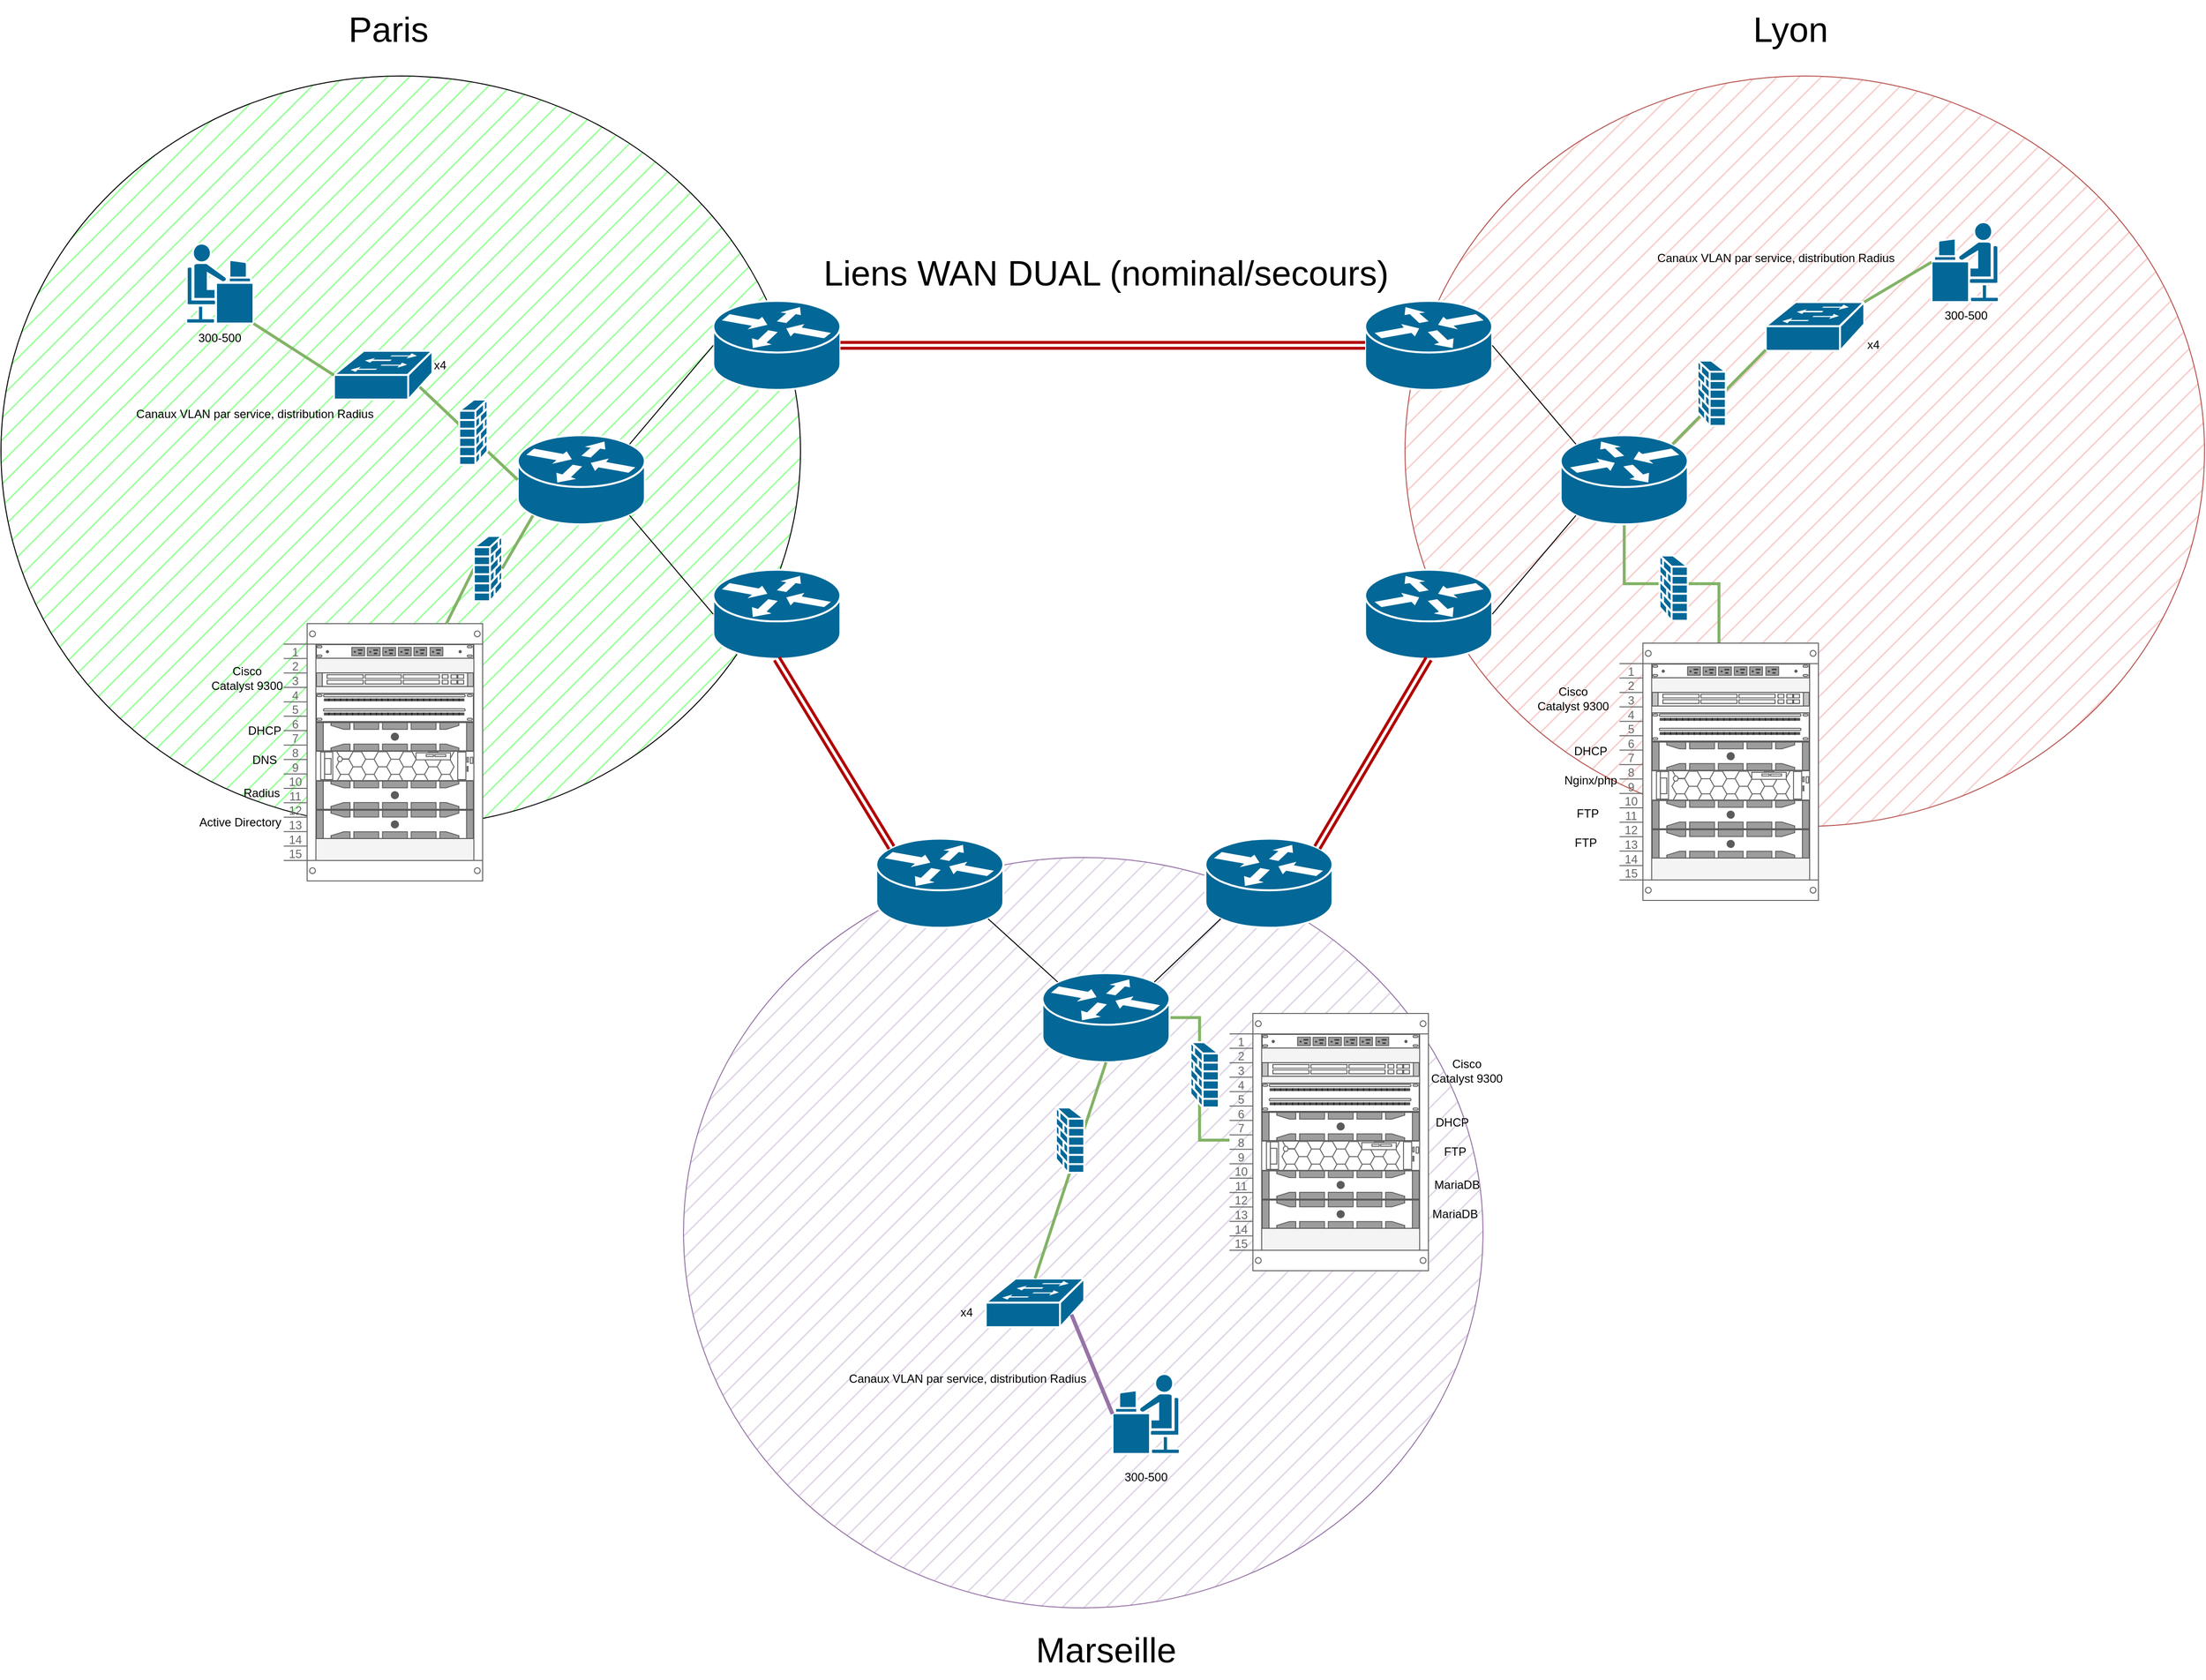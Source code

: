 <mxfile version="22.1.11" type="github">
  <diagram name="Page-1" id="g4gm5gnGPgdy_71Fz9E6">
    <mxGraphModel dx="2569" dy="1546" grid="1" gridSize="10" guides="1" tooltips="1" connect="1" arrows="1" fold="1" page="1" pageScale="1" pageWidth="1169" pageHeight="827" math="0" shadow="0">
      <root>
        <mxCell id="0" />
        <mxCell id="1" parent="0" />
        <mxCell id="iUcQiUfxktG9Ryg0rw_d-79" value="" style="ellipse;whiteSpace=wrap;html=1;fillColor=#e1d5e7;fillStyle=hatch;strokeColor=#9673a6;movable=0;resizable=0;rotatable=0;deletable=0;editable=0;locked=1;connectable=0;" vertex="1" parent="1">
          <mxGeometry x="250" y="620" width="820" height="770" as="geometry" />
        </mxCell>
        <mxCell id="iUcQiUfxktG9Ryg0rw_d-74" value="" style="ellipse;whiteSpace=wrap;html=1;fillColor=#f8cecc;fillStyle=hatch;strokeColor=#b85450;" vertex="1" parent="1">
          <mxGeometry x="990" y="-182" width="820" height="770" as="geometry" />
        </mxCell>
        <mxCell id="iUcQiUfxktG9Ryg0rw_d-60" value="" style="ellipse;whiteSpace=wrap;html=1;fillColor=#99FF99;fillStyle=hatch;" vertex="1" parent="1">
          <mxGeometry x="-450" y="-182" width="820" height="770" as="geometry" />
        </mxCell>
        <mxCell id="iUcQiUfxktG9Ryg0rw_d-22" value="" style="strokeColor=#666666;html=1;verticalLabelPosition=bottom;labelBackgroundColor=#ffffff;verticalAlign=top;outlineConnect=0;shadow=0;dashed=0;shape=mxgraph.rackGeneral.rackCabinet3;fillColor2=#f4f4f4;container=1;collapsible=0;childLayout=rack;allowGaps=1;marginLeft=33;marginRight=9;marginTop=21;marginBottom=22;textColor=#666666;numDisp=ascend;" vertex="1" parent="1">
          <mxGeometry x="-160" y="380" width="204" height="260" as="geometry" />
        </mxCell>
        <mxCell id="iUcQiUfxktG9Ryg0rw_d-25" value="" style="strokeColor=#666666;html=1;labelPosition=right;align=left;spacingLeft=15;shadow=0;dashed=0;outlineConnect=0;shape=mxgraph.rack.dell.power_strip;" vertex="1" parent="iUcQiUfxktG9Ryg0rw_d-22">
          <mxGeometry x="33" y="21" width="162" height="15" as="geometry" />
        </mxCell>
        <mxCell id="iUcQiUfxktG9Ryg0rw_d-24" value="" style="shape=mxgraph.rack.cisco.cisco_catalyst_4948_switch;html=1;labelPosition=right;align=left;spacingLeft=15;dashed=0;shadow=0;fillColor=#ffffff;" vertex="1" parent="iUcQiUfxktG9Ryg0rw_d-22">
          <mxGeometry x="33" y="50" width="162" height="15" as="geometry" />
        </mxCell>
        <mxCell id="iUcQiUfxktG9Ryg0rw_d-36" value="" style="strokeColor=#666666;html=1;labelPosition=right;align=left;spacingLeft=15;shadow=0;dashed=0;outlineConnect=0;shape=mxgraph.rack.general.cat5e_enhanced_patch_panel_48_ports;" vertex="1" parent="iUcQiUfxktG9Ryg0rw_d-22">
          <mxGeometry x="33" y="71" width="162" height="30" as="geometry" />
        </mxCell>
        <mxCell id="iUcQiUfxktG9Ryg0rw_d-30" value="" style="strokeColor=#666666;html=1;labelPosition=right;align=left;spacingLeft=15;shadow=0;dashed=0;outlineConnect=0;shape=mxgraph.rack.dell.dell_poweredge_2u;" vertex="1" parent="iUcQiUfxktG9Ryg0rw_d-22">
          <mxGeometry x="33" y="101" width="162" height="30" as="geometry" />
        </mxCell>
        <mxCell id="iUcQiUfxktG9Ryg0rw_d-33" value="" style="strokeColor=#666666;html=1;labelPosition=right;align=left;spacingLeft=15;shadow=0;dashed=0;outlineConnect=0;shape=mxgraph.rack.dell.poweredge_r730xd;" vertex="1" parent="iUcQiUfxktG9Ryg0rw_d-22">
          <mxGeometry x="33" y="191" width="162" height="30" as="geometry" />
        </mxCell>
        <mxCell id="iUcQiUfxktG9Ryg0rw_d-32" value="" style="strokeColor=#666666;html=1;labelPosition=right;align=left;spacingLeft=15;shadow=0;dashed=0;outlineConnect=0;shape=mxgraph.rack.dell.poweredge_r730;" vertex="1" parent="iUcQiUfxktG9Ryg0rw_d-22">
          <mxGeometry x="33" y="161" width="162" height="30" as="geometry" />
        </mxCell>
        <mxCell id="iUcQiUfxktG9Ryg0rw_d-31" value="" style="strokeColor=#666666;html=1;labelPosition=right;align=left;spacingLeft=15;shadow=0;dashed=0;outlineConnect=0;shape=mxgraph.rack.dell.poweredge_r840;" vertex="1" parent="iUcQiUfxktG9Ryg0rw_d-22">
          <mxGeometry x="33" y="131" width="162" height="30" as="geometry" />
        </mxCell>
        <mxCell id="iUcQiUfxktG9Ryg0rw_d-1" value="" style="shape=mxgraph.cisco.routers.router;sketch=0;html=1;pointerEvents=1;dashed=0;fillColor=#036897;strokeColor=#ffffff;strokeWidth=2;verticalLabelPosition=bottom;verticalAlign=top;align=center;outlineConnect=0;movable=1;resizable=1;rotatable=1;deletable=1;editable=1;locked=0;connectable=1;container=0;" vertex="1" parent="1">
          <mxGeometry x="80" y="186.675" width="130.362" height="91.411" as="geometry" />
        </mxCell>
        <mxCell id="iUcQiUfxktG9Ryg0rw_d-2" value="" style="shape=mxgraph.cisco.routers.router;sketch=0;html=1;pointerEvents=1;dashed=0;fillColor=#036897;strokeColor=#ffffff;strokeWidth=2;verticalLabelPosition=bottom;verticalAlign=top;align=center;outlineConnect=0;movable=1;resizable=1;rotatable=1;deletable=1;editable=1;locked=0;connectable=1;container=0;" vertex="1" parent="1">
          <mxGeometry x="280.557" y="48.697" width="130.362" height="91.411" as="geometry" />
        </mxCell>
        <mxCell id="iUcQiUfxktG9Ryg0rw_d-3" value="" style="shape=mxgraph.cisco.routers.router;sketch=0;html=1;pointerEvents=1;dashed=0;fillColor=#036897;strokeColor=#ffffff;strokeWidth=2;verticalLabelPosition=bottom;verticalAlign=top;align=center;outlineConnect=0;movable=1;resizable=1;rotatable=1;deletable=1;editable=1;locked=0;connectable=1;container=0;" vertex="1" parent="1">
          <mxGeometry x="280.557" y="324.654" width="130.362" height="91.411" as="geometry" />
        </mxCell>
        <mxCell id="iUcQiUfxktG9Ryg0rw_d-5" style="rounded=0;orthogonalLoop=1;jettySize=auto;html=1;exitX=0.88;exitY=0.9;exitDx=0;exitDy=0;exitPerimeter=0;entryX=0;entryY=0.5;entryDx=0;entryDy=0;entryPerimeter=0;endArrow=none;endFill=0;movable=1;resizable=1;rotatable=1;deletable=1;editable=1;locked=0;connectable=1;" edge="1" parent="1" source="iUcQiUfxktG9Ryg0rw_d-1" target="iUcQiUfxktG9Ryg0rw_d-3">
          <mxGeometry relative="1" as="geometry" />
        </mxCell>
        <mxCell id="iUcQiUfxktG9Ryg0rw_d-7" style="rounded=0;orthogonalLoop=1;jettySize=auto;html=1;exitX=0.88;exitY=0.1;exitDx=0;exitDy=0;exitPerimeter=0;entryX=0;entryY=0.5;entryDx=0;entryDy=0;entryPerimeter=0;endArrow=none;endFill=0;movable=1;resizable=1;rotatable=1;deletable=1;editable=1;locked=0;connectable=1;" edge="1" parent="1" source="iUcQiUfxktG9Ryg0rw_d-1" target="iUcQiUfxktG9Ryg0rw_d-2">
          <mxGeometry relative="1" as="geometry" />
        </mxCell>
        <mxCell id="iUcQiUfxktG9Ryg0rw_d-54" style="edgeStyle=orthogonalEdgeStyle;rounded=0;orthogonalLoop=1;jettySize=auto;html=1;exitX=0.5;exitY=1;exitDx=0;exitDy=0;exitPerimeter=0;endArrow=none;endFill=0;strokeWidth=3;fillColor=#d5e8d4;strokeColor=#82b366;" edge="1" parent="1" source="iUcQiUfxktG9Ryg0rw_d-8" target="iUcQiUfxktG9Ryg0rw_d-45">
          <mxGeometry relative="1" as="geometry" />
        </mxCell>
        <mxCell id="iUcQiUfxktG9Ryg0rw_d-8" value="" style="shape=mxgraph.cisco.routers.router;sketch=0;html=1;pointerEvents=1;dashed=0;fillColor=#036897;strokeColor=#ffffff;strokeWidth=2;verticalLabelPosition=bottom;verticalAlign=top;align=center;outlineConnect=0;flipH=1;flipV=0;movable=1;resizable=1;rotatable=1;deletable=1;editable=1;locked=0;connectable=1;container=0;" vertex="1" parent="1">
          <mxGeometry x="1149.638" y="186.675" width="130.362" height="91.411" as="geometry" />
        </mxCell>
        <mxCell id="iUcQiUfxktG9Ryg0rw_d-9" value="" style="shape=mxgraph.cisco.routers.router;sketch=0;html=1;pointerEvents=1;dashed=0;fillColor=#036897;strokeColor=#ffffff;strokeWidth=2;verticalLabelPosition=bottom;verticalAlign=top;align=center;outlineConnect=0;flipH=1;flipV=0;movable=1;resizable=1;rotatable=1;deletable=1;editable=1;locked=0;connectable=1;container=0;" vertex="1" parent="1">
          <mxGeometry x="949.081" y="48.697" width="130.362" height="91.411" as="geometry" />
        </mxCell>
        <mxCell id="iUcQiUfxktG9Ryg0rw_d-10" value="" style="shape=mxgraph.cisco.routers.router;sketch=0;html=1;pointerEvents=1;dashed=0;fillColor=#036897;strokeColor=#ffffff;strokeWidth=2;verticalLabelPosition=bottom;verticalAlign=top;align=center;outlineConnect=0;flipH=1;flipV=0;movable=1;resizable=1;rotatable=1;deletable=1;editable=1;locked=0;connectable=1;container=0;" vertex="1" parent="1">
          <mxGeometry x="949.081" y="324.654" width="130.362" height="91.411" as="geometry" />
        </mxCell>
        <mxCell id="iUcQiUfxktG9Ryg0rw_d-11" style="rounded=0;orthogonalLoop=1;jettySize=auto;html=1;exitX=0.88;exitY=0.9;exitDx=0;exitDy=0;exitPerimeter=0;entryX=0;entryY=0.5;entryDx=0;entryDy=0;entryPerimeter=0;endArrow=none;endFill=0;movable=1;resizable=1;rotatable=1;deletable=1;editable=1;locked=0;connectable=1;" edge="1" parent="1" source="iUcQiUfxktG9Ryg0rw_d-8" target="iUcQiUfxktG9Ryg0rw_d-10">
          <mxGeometry relative="1" as="geometry" />
        </mxCell>
        <mxCell id="iUcQiUfxktG9Ryg0rw_d-20" style="rounded=0;orthogonalLoop=1;jettySize=auto;html=1;exitX=1;exitY=0.5;exitDx=0;exitDy=0;exitPerimeter=0;endArrow=none;endFill=0;shape=link;fillColor=#e51400;strokeColor=#B20000;strokeWidth=3;movable=1;resizable=1;rotatable=1;deletable=1;editable=1;locked=0;connectable=1;" edge="1" parent="1" source="iUcQiUfxktG9Ryg0rw_d-2" target="iUcQiUfxktG9Ryg0rw_d-9">
          <mxGeometry relative="1" as="geometry" />
        </mxCell>
        <mxCell id="iUcQiUfxktG9Ryg0rw_d-12" style="rounded=0;orthogonalLoop=1;jettySize=auto;html=1;exitX=0.88;exitY=0.1;exitDx=0;exitDy=0;exitPerimeter=0;entryX=0;entryY=0.5;entryDx=0;entryDy=0;entryPerimeter=0;endArrow=none;endFill=0;movable=1;resizable=1;rotatable=1;deletable=1;editable=1;locked=0;connectable=1;" edge="1" parent="1" source="iUcQiUfxktG9Ryg0rw_d-8" target="iUcQiUfxktG9Ryg0rw_d-9">
          <mxGeometry relative="1" as="geometry" />
        </mxCell>
        <mxCell id="iUcQiUfxktG9Ryg0rw_d-13" value="" style="shape=mxgraph.cisco.routers.router;sketch=0;html=1;pointerEvents=1;dashed=0;fillColor=#036897;strokeColor=#ffffff;strokeWidth=2;verticalLabelPosition=bottom;verticalAlign=top;align=center;outlineConnect=0;movable=1;resizable=1;rotatable=1;deletable=1;editable=1;locked=0;connectable=1;container=0;" vertex="1" parent="1">
          <mxGeometry x="447.688" y="600.611" width="130.362" height="91.411" as="geometry" />
        </mxCell>
        <mxCell id="iUcQiUfxktG9Ryg0rw_d-14" value="" style="shape=mxgraph.cisco.routers.router;sketch=0;html=1;pointerEvents=1;dashed=0;fillColor=#036897;strokeColor=#ffffff;strokeWidth=2;verticalLabelPosition=bottom;verticalAlign=top;align=center;outlineConnect=0;movable=1;resizable=1;rotatable=1;deletable=1;editable=1;locked=0;connectable=1;container=0;" vertex="1" parent="1">
          <mxGeometry x="785.292" y="600.611" width="130.362" height="91.411" as="geometry" />
        </mxCell>
        <mxCell id="iUcQiUfxktG9Ryg0rw_d-53" style="edgeStyle=orthogonalEdgeStyle;rounded=0;orthogonalLoop=1;jettySize=auto;html=1;exitX=1;exitY=0.5;exitDx=0;exitDy=0;exitPerimeter=0;endArrow=none;endFill=0;strokeWidth=3;fillColor=#d5e8d4;strokeColor=#82b366;" edge="1" parent="1" source="iUcQiUfxktG9Ryg0rw_d-15" target="iUcQiUfxktG9Ryg0rw_d-37">
          <mxGeometry relative="1" as="geometry" />
        </mxCell>
        <mxCell id="iUcQiUfxktG9Ryg0rw_d-15" value="" style="shape=mxgraph.cisco.routers.router;sketch=0;html=1;pointerEvents=1;dashed=0;fillColor=#036897;strokeColor=#ffffff;strokeWidth=2;verticalLabelPosition=bottom;verticalAlign=top;align=center;outlineConnect=0;movable=1;resizable=1;rotatable=1;deletable=1;editable=1;locked=0;connectable=1;container=0;" vertex="1" parent="1">
          <mxGeometry x="618.162" y="738.589" width="130.362" height="91.411" as="geometry" />
        </mxCell>
        <mxCell id="iUcQiUfxktG9Ryg0rw_d-16" style="rounded=0;orthogonalLoop=1;jettySize=auto;html=1;exitX=0.88;exitY=0.9;exitDx=0;exitDy=0;exitPerimeter=0;entryX=0.12;entryY=0.1;entryDx=0;entryDy=0;entryPerimeter=0;endArrow=none;endFill=0;movable=1;resizable=1;rotatable=1;deletable=1;editable=1;locked=0;connectable=1;" edge="1" parent="1" source="iUcQiUfxktG9Ryg0rw_d-13" target="iUcQiUfxktG9Ryg0rw_d-15">
          <mxGeometry relative="1" as="geometry" />
        </mxCell>
        <mxCell id="iUcQiUfxktG9Ryg0rw_d-17" style="rounded=0;orthogonalLoop=1;jettySize=auto;html=1;exitX=0.12;exitY=0.9;exitDx=0;exitDy=0;exitPerimeter=0;entryX=0.88;entryY=0.1;entryDx=0;entryDy=0;entryPerimeter=0;endArrow=none;endFill=0;movable=1;resizable=1;rotatable=1;deletable=1;editable=1;locked=0;connectable=1;" edge="1" parent="1" source="iUcQiUfxktG9Ryg0rw_d-14" target="iUcQiUfxktG9Ryg0rw_d-15">
          <mxGeometry relative="1" as="geometry" />
        </mxCell>
        <mxCell id="iUcQiUfxktG9Ryg0rw_d-18" style="rounded=0;orthogonalLoop=1;jettySize=auto;html=1;exitX=0.5;exitY=1;exitDx=0;exitDy=0;exitPerimeter=0;entryX=0.12;entryY=0.1;entryDx=0;entryDy=0;entryPerimeter=0;endArrow=none;endFill=0;shape=link;fillColor=#e51400;strokeColor=#B20000;strokeWidth=3;movable=1;resizable=1;rotatable=1;deletable=1;editable=1;locked=0;connectable=1;" edge="1" parent="1" source="iUcQiUfxktG9Ryg0rw_d-3" target="iUcQiUfxktG9Ryg0rw_d-13">
          <mxGeometry relative="1" as="geometry" />
        </mxCell>
        <mxCell id="iUcQiUfxktG9Ryg0rw_d-19" style="rounded=0;orthogonalLoop=1;jettySize=auto;html=1;exitX=0.5;exitY=1;exitDx=0;exitDy=0;exitPerimeter=0;entryX=0.88;entryY=0.1;entryDx=0;entryDy=0;entryPerimeter=0;endArrow=none;endFill=0;shape=link;fillColor=#e51400;strokeColor=#B20000;strokeWidth=3;movable=1;resizable=1;rotatable=1;deletable=1;editable=1;locked=0;connectable=1;" edge="1" parent="1" source="iUcQiUfxktG9Ryg0rw_d-10" target="iUcQiUfxktG9Ryg0rw_d-14">
          <mxGeometry relative="1" as="geometry" />
        </mxCell>
        <mxCell id="iUcQiUfxktG9Ryg0rw_d-21" value="&lt;div&gt;&lt;font style=&quot;font-size: 36px;&quot;&gt;Liens WAN DUAL (nominal/secours)&lt;br&gt;&lt;/font&gt;&lt;/div&gt;" style="text;html=1;align=center;verticalAlign=middle;resizable=1;points=[];autosize=1;strokeColor=none;fillColor=none;movable=1;rotatable=1;deletable=1;editable=1;locked=0;connectable=1;container=0;" vertex="1" parent="1">
          <mxGeometry x="383.345" y="-10" width="600" height="60" as="geometry" />
        </mxCell>
        <mxCell id="iUcQiUfxktG9Ryg0rw_d-37" value="" style="strokeColor=#666666;html=1;verticalLabelPosition=bottom;labelBackgroundColor=#ffffff;verticalAlign=top;outlineConnect=0;shadow=0;dashed=0;shape=mxgraph.rackGeneral.rackCabinet3;fillColor2=#f4f4f4;container=1;collapsible=0;childLayout=rack;allowGaps=1;marginLeft=33;marginRight=9;marginTop=21;marginBottom=22;textColor=#666666;numDisp=ascend;" vertex="1" parent="1">
          <mxGeometry x="810" y="780" width="204" height="260" as="geometry" />
        </mxCell>
        <mxCell id="iUcQiUfxktG9Ryg0rw_d-38" value="" style="strokeColor=#666666;html=1;labelPosition=right;align=left;spacingLeft=15;shadow=0;dashed=0;outlineConnect=0;shape=mxgraph.rack.dell.power_strip;" vertex="1" parent="iUcQiUfxktG9Ryg0rw_d-37">
          <mxGeometry x="33" y="21" width="162" height="15" as="geometry" />
        </mxCell>
        <mxCell id="iUcQiUfxktG9Ryg0rw_d-39" value="" style="shape=mxgraph.rack.cisco.cisco_catalyst_4948_switch;html=1;labelPosition=right;align=left;spacingLeft=15;dashed=0;shadow=0;fillColor=#ffffff;" vertex="1" parent="iUcQiUfxktG9Ryg0rw_d-37">
          <mxGeometry x="33" y="50" width="162" height="15" as="geometry" />
        </mxCell>
        <mxCell id="iUcQiUfxktG9Ryg0rw_d-40" value="" style="strokeColor=#666666;html=1;labelPosition=right;align=left;spacingLeft=15;shadow=0;dashed=0;outlineConnect=0;shape=mxgraph.rack.general.cat5e_enhanced_patch_panel_48_ports;" vertex="1" parent="iUcQiUfxktG9Ryg0rw_d-37">
          <mxGeometry x="33" y="71" width="162" height="30" as="geometry" />
        </mxCell>
        <mxCell id="iUcQiUfxktG9Ryg0rw_d-41" value="" style="strokeColor=#666666;html=1;labelPosition=right;align=left;spacingLeft=15;shadow=0;dashed=0;outlineConnect=0;shape=mxgraph.rack.dell.dell_poweredge_2u;" vertex="1" parent="iUcQiUfxktG9Ryg0rw_d-37">
          <mxGeometry x="33" y="101" width="162" height="30" as="geometry" />
        </mxCell>
        <mxCell id="iUcQiUfxktG9Ryg0rw_d-42" value="" style="strokeColor=#666666;html=1;labelPosition=right;align=left;spacingLeft=15;shadow=0;dashed=0;outlineConnect=0;shape=mxgraph.rack.dell.poweredge_r730xd;" vertex="1" parent="iUcQiUfxktG9Ryg0rw_d-37">
          <mxGeometry x="33" y="191" width="162" height="30" as="geometry" />
        </mxCell>
        <mxCell id="iUcQiUfxktG9Ryg0rw_d-43" value="" style="strokeColor=#666666;html=1;labelPosition=right;align=left;spacingLeft=15;shadow=0;dashed=0;outlineConnect=0;shape=mxgraph.rack.dell.poweredge_r730;" vertex="1" parent="iUcQiUfxktG9Ryg0rw_d-37">
          <mxGeometry x="33" y="161" width="162" height="30" as="geometry" />
        </mxCell>
        <mxCell id="iUcQiUfxktG9Ryg0rw_d-44" value="" style="strokeColor=#666666;html=1;labelPosition=right;align=left;spacingLeft=15;shadow=0;dashed=0;outlineConnect=0;shape=mxgraph.rack.dell.poweredge_r840;" vertex="1" parent="iUcQiUfxktG9Ryg0rw_d-37">
          <mxGeometry x="33" y="131" width="162" height="30" as="geometry" />
        </mxCell>
        <mxCell id="iUcQiUfxktG9Ryg0rw_d-45" value="" style="strokeColor=#666666;html=1;verticalLabelPosition=bottom;labelBackgroundColor=#ffffff;verticalAlign=top;outlineConnect=0;shadow=0;dashed=0;shape=mxgraph.rackGeneral.rackCabinet3;fillColor2=#f4f4f4;container=1;collapsible=0;childLayout=rack;allowGaps=1;marginLeft=33;marginRight=9;marginTop=21;marginBottom=22;textColor=#666666;numDisp=ascend;" vertex="1" parent="1">
          <mxGeometry x="1210" y="400" width="204" height="260" as="geometry" />
        </mxCell>
        <mxCell id="iUcQiUfxktG9Ryg0rw_d-46" value="" style="strokeColor=#666666;html=1;labelPosition=right;align=left;spacingLeft=15;shadow=0;dashed=0;outlineConnect=0;shape=mxgraph.rack.dell.power_strip;" vertex="1" parent="iUcQiUfxktG9Ryg0rw_d-45">
          <mxGeometry x="33" y="21" width="162" height="15" as="geometry" />
        </mxCell>
        <mxCell id="iUcQiUfxktG9Ryg0rw_d-47" value="" style="shape=mxgraph.rack.cisco.cisco_catalyst_4948_switch;html=1;labelPosition=right;align=left;spacingLeft=15;dashed=0;shadow=0;fillColor=#ffffff;" vertex="1" parent="iUcQiUfxktG9Ryg0rw_d-45">
          <mxGeometry x="33" y="50" width="162" height="15" as="geometry" />
        </mxCell>
        <mxCell id="iUcQiUfxktG9Ryg0rw_d-48" value="" style="strokeColor=#666666;html=1;labelPosition=right;align=left;spacingLeft=15;shadow=0;dashed=0;outlineConnect=0;shape=mxgraph.rack.general.cat5e_enhanced_patch_panel_48_ports;" vertex="1" parent="iUcQiUfxktG9Ryg0rw_d-45">
          <mxGeometry x="33" y="71" width="162" height="30" as="geometry" />
        </mxCell>
        <mxCell id="iUcQiUfxktG9Ryg0rw_d-49" value="" style="strokeColor=#666666;html=1;labelPosition=right;align=left;spacingLeft=15;shadow=0;dashed=0;outlineConnect=0;shape=mxgraph.rack.dell.dell_poweredge_2u;" vertex="1" parent="iUcQiUfxktG9Ryg0rw_d-45">
          <mxGeometry x="33" y="101" width="162" height="30" as="geometry" />
        </mxCell>
        <mxCell id="iUcQiUfxktG9Ryg0rw_d-50" value="" style="strokeColor=#666666;html=1;labelPosition=right;align=left;spacingLeft=15;shadow=0;dashed=0;outlineConnect=0;shape=mxgraph.rack.dell.poweredge_r730xd;" vertex="1" parent="iUcQiUfxktG9Ryg0rw_d-45">
          <mxGeometry x="33" y="191" width="162" height="30" as="geometry" />
        </mxCell>
        <mxCell id="iUcQiUfxktG9Ryg0rw_d-51" value="" style="strokeColor=#666666;html=1;labelPosition=right;align=left;spacingLeft=15;shadow=0;dashed=0;outlineConnect=0;shape=mxgraph.rack.dell.poweredge_r730;" vertex="1" parent="iUcQiUfxktG9Ryg0rw_d-45">
          <mxGeometry x="33" y="161" width="162" height="30" as="geometry" />
        </mxCell>
        <mxCell id="iUcQiUfxktG9Ryg0rw_d-52" value="" style="strokeColor=#666666;html=1;labelPosition=right;align=left;spacingLeft=15;shadow=0;dashed=0;outlineConnect=0;shape=mxgraph.rack.dell.poweredge_r840;" vertex="1" parent="iUcQiUfxktG9Ryg0rw_d-45">
          <mxGeometry x="33" y="131" width="162" height="30" as="geometry" />
        </mxCell>
        <mxCell id="iUcQiUfxktG9Ryg0rw_d-57" value="" style="shape=mxgraph.cisco.people.androgenous_person;sketch=0;html=1;pointerEvents=1;dashed=0;fillColor=#036897;strokeColor=#ffffff;strokeWidth=2;verticalLabelPosition=bottom;verticalAlign=top;align=center;outlineConnect=0;" vertex="1" parent="1">
          <mxGeometry x="-260" y="-10" width="69" height="82" as="geometry" />
        </mxCell>
        <mxCell id="iUcQiUfxktG9Ryg0rw_d-66" style="rounded=0;orthogonalLoop=1;jettySize=auto;html=1;exitX=0;exitY=0.5;exitDx=0;exitDy=0;exitPerimeter=0;endArrow=none;endFill=0;strokeWidth=3;fillColor=#d5e8d4;strokeColor=#82b366;" edge="1" parent="1" source="iUcQiUfxktG9Ryg0rw_d-62" target="iUcQiUfxktG9Ryg0rw_d-22">
          <mxGeometry relative="1" as="geometry" />
        </mxCell>
        <mxCell id="iUcQiUfxktG9Ryg0rw_d-62" value="" style="shape=mxgraph.cisco.security.firewall;sketch=0;html=1;pointerEvents=1;dashed=0;fillColor=#036897;strokeColor=#ffffff;strokeWidth=2;verticalLabelPosition=bottom;verticalAlign=top;align=center;outlineConnect=0;" vertex="1" parent="1">
          <mxGeometry x="35" y="290" width="29" height="67" as="geometry" />
        </mxCell>
        <mxCell id="iUcQiUfxktG9Ryg0rw_d-65" style="rounded=0;orthogonalLoop=1;jettySize=auto;html=1;exitX=0.12;exitY=0.9;exitDx=0;exitDy=0;exitPerimeter=0;entryX=1;entryY=0.5;entryDx=0;entryDy=0;entryPerimeter=0;endArrow=none;endFill=0;fillColor=#d5e8d4;strokeColor=#82b366;strokeWidth=3;" edge="1" parent="1" source="iUcQiUfxktG9Ryg0rw_d-1" target="iUcQiUfxktG9Ryg0rw_d-62">
          <mxGeometry relative="1" as="geometry" />
        </mxCell>
        <mxCell id="iUcQiUfxktG9Ryg0rw_d-67" value="" style="shape=mxgraph.cisco.switches.workgroup_switch;sketch=0;html=1;pointerEvents=1;dashed=0;fillColor=#036897;strokeColor=#ffffff;strokeWidth=2;verticalLabelPosition=bottom;verticalAlign=top;align=center;outlineConnect=0;" vertex="1" parent="1">
          <mxGeometry x="-108.5" y="100" width="101" height="50" as="geometry" />
        </mxCell>
        <mxCell id="iUcQiUfxktG9Ryg0rw_d-68" style="rounded=0;orthogonalLoop=1;jettySize=auto;html=1;exitX=0.87;exitY=0.74;exitDx=0;exitDy=0;exitPerimeter=0;entryX=0;entryY=0.5;entryDx=0;entryDy=0;entryPerimeter=0;fillColor=#d5e8d4;strokeColor=#82b366;strokeWidth=3;endArrow=none;endFill=0;" edge="1" parent="1" source="iUcQiUfxktG9Ryg0rw_d-67" target="iUcQiUfxktG9Ryg0rw_d-1">
          <mxGeometry relative="1" as="geometry" />
        </mxCell>
        <mxCell id="iUcQiUfxktG9Ryg0rw_d-69" style="rounded=0;orthogonalLoop=1;jettySize=auto;html=1;exitX=1;exitY=1;exitDx=0;exitDy=0;exitPerimeter=0;entryX=0;entryY=0.5;entryDx=0;entryDy=0;entryPerimeter=0;strokeWidth=3;fillColor=#d5e8d4;strokeColor=#82b366;endArrow=none;endFill=0;" edge="1" parent="1" source="iUcQiUfxktG9Ryg0rw_d-57" target="iUcQiUfxktG9Ryg0rw_d-67">
          <mxGeometry relative="1" as="geometry" />
        </mxCell>
        <mxCell id="iUcQiUfxktG9Ryg0rw_d-70" value="" style="shape=mxgraph.cisco.security.firewall;sketch=0;html=1;pointerEvents=1;dashed=0;fillColor=#036897;strokeColor=#ffffff;strokeWidth=2;verticalLabelPosition=bottom;verticalAlign=top;align=center;outlineConnect=0;" vertex="1" parent="1">
          <mxGeometry x="20" y="150" width="29" height="67" as="geometry" />
        </mxCell>
        <mxCell id="iUcQiUfxktG9Ryg0rw_d-71" value="" style="shape=mxgraph.cisco.people.androgenous_person;sketch=0;html=1;pointerEvents=1;dashed=0;fillColor=#036897;strokeColor=#ffffff;strokeWidth=2;verticalLabelPosition=bottom;verticalAlign=top;align=center;outlineConnect=0;flipH=1;" vertex="1" parent="1">
          <mxGeometry x="1530" y="-32" width="69" height="82" as="geometry" />
        </mxCell>
        <mxCell id="iUcQiUfxktG9Ryg0rw_d-72" value="" style="shape=mxgraph.cisco.switches.workgroup_switch;sketch=0;html=1;pointerEvents=1;dashed=0;fillColor=#036897;strokeColor=#ffffff;strokeWidth=2;verticalLabelPosition=bottom;verticalAlign=top;align=center;outlineConnect=0;" vertex="1" parent="1">
          <mxGeometry x="1360" y="50" width="101" height="50" as="geometry" />
        </mxCell>
        <mxCell id="iUcQiUfxktG9Ryg0rw_d-75" style="rounded=0;orthogonalLoop=1;jettySize=auto;html=1;exitX=0.12;exitY=0.1;exitDx=0;exitDy=0;exitPerimeter=0;entryX=0;entryY=0.98;entryDx=0;entryDy=0;entryPerimeter=0;endArrow=none;endFill=0;strokeWidth=3;fillColor=#d5e8d4;strokeColor=#82b366;" edge="1" parent="1" source="iUcQiUfxktG9Ryg0rw_d-8" target="iUcQiUfxktG9Ryg0rw_d-72">
          <mxGeometry relative="1" as="geometry" />
        </mxCell>
        <mxCell id="iUcQiUfxktG9Ryg0rw_d-76" value="" style="shape=mxgraph.cisco.security.firewall;sketch=0;html=1;pointerEvents=1;dashed=0;fillColor=#036897;strokeColor=#ffffff;strokeWidth=2;verticalLabelPosition=bottom;verticalAlign=top;align=center;outlineConnect=0;flipH=1;flipV=0;" vertex="1" parent="1">
          <mxGeometry x="1290" y="110" width="29" height="67" as="geometry" />
        </mxCell>
        <mxCell id="iUcQiUfxktG9Ryg0rw_d-78" style="rounded=0;orthogonalLoop=1;jettySize=auto;html=1;exitX=1;exitY=0;exitDx=0;exitDy=0;exitPerimeter=0;entryX=1;entryY=0.5;entryDx=0;entryDy=0;entryPerimeter=0;strokeColor=#82b366;strokeWidth=3;endArrow=none;endFill=0;fillColor=#d5e8d4;" edge="1" parent="1" source="iUcQiUfxktG9Ryg0rw_d-72" target="iUcQiUfxktG9Ryg0rw_d-71">
          <mxGeometry relative="1" as="geometry" />
        </mxCell>
        <mxCell id="iUcQiUfxktG9Ryg0rw_d-80" value="" style="shape=mxgraph.cisco.people.androgenous_person;sketch=0;html=1;pointerEvents=1;dashed=0;fillColor=#036897;strokeColor=#ffffff;strokeWidth=2;verticalLabelPosition=bottom;verticalAlign=top;align=center;outlineConnect=0;flipH=1;" vertex="1" parent="1">
          <mxGeometry x="690" y="1150" width="69" height="82" as="geometry" />
        </mxCell>
        <mxCell id="iUcQiUfxktG9Ryg0rw_d-81" value="" style="shape=mxgraph.cisco.switches.workgroup_switch;sketch=0;html=1;pointerEvents=1;dashed=0;fillColor=#036897;strokeColor=#ffffff;strokeWidth=2;verticalLabelPosition=bottom;verticalAlign=top;align=center;outlineConnect=0;" vertex="1" parent="1">
          <mxGeometry x="560" y="1052" width="101" height="50" as="geometry" />
        </mxCell>
        <mxCell id="iUcQiUfxktG9Ryg0rw_d-84" style="rounded=0;orthogonalLoop=1;jettySize=auto;html=1;exitX=0.87;exitY=0.74;exitDx=0;exitDy=0;exitPerimeter=0;entryX=1;entryY=0.5;entryDx=0;entryDy=0;entryPerimeter=0;endArrow=none;endFill=0;strokeWidth=4;fillColor=#e1d5e7;strokeColor=#9673a6;" edge="1" parent="1" source="iUcQiUfxktG9Ryg0rw_d-81" target="iUcQiUfxktG9Ryg0rw_d-80">
          <mxGeometry relative="1" as="geometry" />
        </mxCell>
        <mxCell id="iUcQiUfxktG9Ryg0rw_d-85" style="rounded=0;orthogonalLoop=1;jettySize=auto;html=1;exitX=0.5;exitY=0;exitDx=0;exitDy=0;exitPerimeter=0;entryX=0.5;entryY=1;entryDx=0;entryDy=0;entryPerimeter=0;endArrow=none;endFill=0;fillColor=#d5e8d4;strokeColor=#82b366;strokeWidth=3;" edge="1" parent="1" source="iUcQiUfxktG9Ryg0rw_d-81" target="iUcQiUfxktG9Ryg0rw_d-15">
          <mxGeometry relative="1" as="geometry" />
        </mxCell>
        <mxCell id="iUcQiUfxktG9Ryg0rw_d-82" value="" style="shape=mxgraph.cisco.security.firewall;sketch=0;html=1;pointerEvents=1;dashed=0;fillColor=#036897;strokeColor=#ffffff;strokeWidth=2;verticalLabelPosition=bottom;verticalAlign=top;align=center;outlineConnect=0;flipH=1;flipV=0;" vertex="1" parent="1">
          <mxGeometry x="632" y="876.5" width="29" height="67" as="geometry" />
        </mxCell>
        <mxCell id="iUcQiUfxktG9Ryg0rw_d-86" value="300-500" style="text;html=1;align=center;verticalAlign=middle;resizable=0;points=[];autosize=1;strokeColor=none;fillColor=none;" vertex="1" parent="1">
          <mxGeometry x="689" y="1241" width="70" height="30" as="geometry" />
        </mxCell>
        <mxCell id="iUcQiUfxktG9Ryg0rw_d-87" value="x4" style="text;html=1;align=center;verticalAlign=middle;resizable=0;points=[];autosize=1;strokeColor=none;fillColor=none;" vertex="1" parent="1">
          <mxGeometry x="520" y="1072" width="40" height="30" as="geometry" />
        </mxCell>
        <mxCell id="iUcQiUfxktG9Ryg0rw_d-88" value="Canaux VLAN par service, distribution Radius" style="text;html=1;align=center;verticalAlign=middle;resizable=0;points=[];autosize=1;strokeColor=none;fillColor=none;" vertex="1" parent="1">
          <mxGeometry x="410.92" y="1140" width="260" height="30" as="geometry" />
        </mxCell>
        <mxCell id="iUcQiUfxktG9Ryg0rw_d-89" value="300-500" style="text;html=1;align=center;verticalAlign=middle;resizable=0;points=[];autosize=1;strokeColor=none;fillColor=none;" vertex="1" parent="1">
          <mxGeometry x="1529.5" y="48.7" width="70" height="30" as="geometry" />
        </mxCell>
        <mxCell id="iUcQiUfxktG9Ryg0rw_d-90" value="x4" style="text;html=1;align=center;verticalAlign=middle;resizable=0;points=[];autosize=1;strokeColor=none;fillColor=none;" vertex="1" parent="1">
          <mxGeometry x="1450" y="78.7" width="40" height="30" as="geometry" />
        </mxCell>
        <mxCell id="iUcQiUfxktG9Ryg0rw_d-91" value="Canaux VLAN par service, distribution Radius" style="text;html=1;align=center;verticalAlign=middle;resizable=0;points=[];autosize=1;strokeColor=none;fillColor=none;" vertex="1" parent="1">
          <mxGeometry x="1240" y="-10" width="260" height="30" as="geometry" />
        </mxCell>
        <mxCell id="iUcQiUfxktG9Ryg0rw_d-92" value="300-500" style="text;html=1;align=center;verticalAlign=middle;resizable=0;points=[];autosize=1;strokeColor=none;fillColor=none;" vertex="1" parent="1">
          <mxGeometry x="-261.0" y="72" width="70" height="30" as="geometry" />
        </mxCell>
        <mxCell id="iUcQiUfxktG9Ryg0rw_d-93" value="x4" style="text;html=1;align=center;verticalAlign=middle;resizable=0;points=[];autosize=1;strokeColor=none;fillColor=none;" vertex="1" parent="1">
          <mxGeometry x="-20.0" y="100" width="40" height="30" as="geometry" />
        </mxCell>
        <mxCell id="iUcQiUfxktG9Ryg0rw_d-94" value="Canaux VLAN par service, distribution Radius" style="text;html=1;align=center;verticalAlign=middle;resizable=0;points=[];autosize=1;strokeColor=none;fillColor=none;" vertex="1" parent="1">
          <mxGeometry x="-320" y="150" width="260" height="30" as="geometry" />
        </mxCell>
        <mxCell id="iUcQiUfxktG9Ryg0rw_d-95" value="&lt;font style=&quot;font-size: 36px;&quot;&gt;Paris&lt;/font&gt;" style="text;html=1;align=center;verticalAlign=middle;resizable=0;points=[];autosize=1;strokeColor=none;fillColor=none;" vertex="1" parent="1">
          <mxGeometry x="-108.5" y="-260" width="110" height="60" as="geometry" />
        </mxCell>
        <mxCell id="iUcQiUfxktG9Ryg0rw_d-96" value="&lt;font style=&quot;font-size: 36px;&quot;&gt;Lyon&lt;/font&gt;" style="text;html=1;align=center;verticalAlign=middle;resizable=0;points=[];autosize=1;strokeColor=none;fillColor=none;" vertex="1" parent="1">
          <mxGeometry x="1335" y="-260" width="100" height="60" as="geometry" />
        </mxCell>
        <mxCell id="iUcQiUfxktG9Ryg0rw_d-97" value="&lt;font style=&quot;font-size: 36px;&quot;&gt;Marseille&lt;/font&gt;" style="text;html=1;align=center;verticalAlign=middle;resizable=0;points=[];autosize=1;strokeColor=none;fillColor=none;" vertex="1" parent="1">
          <mxGeometry x="598.34" y="1403" width="170" height="60" as="geometry" />
        </mxCell>
        <mxCell id="iUcQiUfxktG9Ryg0rw_d-98" value="" style="shape=mxgraph.cisco.security.firewall;sketch=0;html=1;pointerEvents=1;dashed=0;fillColor=#036897;strokeColor=#ffffff;strokeWidth=2;verticalLabelPosition=bottom;verticalAlign=top;align=center;outlineConnect=0;flipH=1;flipV=0;" vertex="1" parent="1">
          <mxGeometry x="1251" y="310" width="29" height="67" as="geometry" />
        </mxCell>
        <mxCell id="iUcQiUfxktG9Ryg0rw_d-99" value="" style="shape=mxgraph.cisco.security.firewall;sketch=0;html=1;pointerEvents=1;dashed=0;fillColor=#036897;strokeColor=#ffffff;strokeWidth=2;verticalLabelPosition=bottom;verticalAlign=top;align=center;outlineConnect=0;flipH=1;flipV=0;" vertex="1" parent="1">
          <mxGeometry x="770" y="809.5" width="29" height="67" as="geometry" />
        </mxCell>
        <mxCell id="iUcQiUfxktG9Ryg0rw_d-100" value="DHCP" style="text;html=1;align=center;verticalAlign=middle;resizable=0;points=[];autosize=1;strokeColor=none;fillColor=none;" vertex="1" parent="1">
          <mxGeometry x="-210" y="475" width="60" height="30" as="geometry" />
        </mxCell>
        <mxCell id="iUcQiUfxktG9Ryg0rw_d-101" value="DNS" style="text;html=1;align=center;verticalAlign=middle;resizable=0;points=[];autosize=1;strokeColor=none;fillColor=none;" vertex="1" parent="1">
          <mxGeometry x="-205" y="505" width="50" height="30" as="geometry" />
        </mxCell>
        <mxCell id="iUcQiUfxktG9Ryg0rw_d-102" value="Radius" style="text;html=1;align=center;verticalAlign=middle;resizable=0;points=[];autosize=1;strokeColor=none;fillColor=none;" vertex="1" parent="1">
          <mxGeometry x="-213" y="539" width="60" height="30" as="geometry" />
        </mxCell>
        <mxCell id="iUcQiUfxktG9Ryg0rw_d-103" value="Active Directory" style="text;html=1;align=center;verticalAlign=middle;resizable=0;points=[];autosize=1;strokeColor=none;fillColor=none;" vertex="1" parent="1">
          <mxGeometry x="-260" y="569" width="110" height="30" as="geometry" />
        </mxCell>
        <mxCell id="iUcQiUfxktG9Ryg0rw_d-104" value="&lt;div&gt;Cisco&lt;/div&gt;&lt;div&gt;Catalyst 9300&lt;/div&gt;" style="text;html=1;align=center;verticalAlign=middle;resizable=0;points=[];autosize=1;strokeColor=none;fillColor=none;" vertex="1" parent="1">
          <mxGeometry x="-243" y="416.06" width="90" height="40" as="geometry" />
        </mxCell>
        <mxCell id="iUcQiUfxktG9Ryg0rw_d-105" value="DHCP" style="text;html=1;align=center;verticalAlign=middle;resizable=0;points=[];autosize=1;strokeColor=none;fillColor=none;" vertex="1" parent="1">
          <mxGeometry x="1150" y="496" width="60" height="30" as="geometry" />
        </mxCell>
        <mxCell id="iUcQiUfxktG9Ryg0rw_d-106" value="Nginx/php" style="text;html=1;align=center;verticalAlign=middle;resizable=0;points=[];autosize=1;strokeColor=none;fillColor=none;" vertex="1" parent="1">
          <mxGeometry x="1145" y="526" width="70" height="30" as="geometry" />
        </mxCell>
        <mxCell id="iUcQiUfxktG9Ryg0rw_d-107" value="FTP" style="text;html=1;align=center;verticalAlign=middle;resizable=0;points=[];autosize=1;strokeColor=none;fillColor=none;" vertex="1" parent="1">
          <mxGeometry x="1152" y="560" width="50" height="30" as="geometry" />
        </mxCell>
        <mxCell id="iUcQiUfxktG9Ryg0rw_d-108" value="FTP" style="text;html=1;align=center;verticalAlign=middle;resizable=0;points=[];autosize=1;strokeColor=none;fillColor=none;" vertex="1" parent="1">
          <mxGeometry x="1149.64" y="590" width="50" height="30" as="geometry" />
        </mxCell>
        <mxCell id="iUcQiUfxktG9Ryg0rw_d-109" value="&lt;div&gt;Cisco&lt;/div&gt;&lt;div&gt;Catalyst 9300&lt;/div&gt;" style="text;html=1;align=center;verticalAlign=middle;resizable=0;points=[];autosize=1;strokeColor=none;fillColor=none;" vertex="1" parent="1">
          <mxGeometry x="1117" y="437.06" width="90" height="40" as="geometry" />
        </mxCell>
        <mxCell id="iUcQiUfxktG9Ryg0rw_d-110" value="DHCP" style="text;html=1;align=center;verticalAlign=middle;resizable=0;points=[];autosize=1;strokeColor=none;fillColor=none;" vertex="1" parent="1">
          <mxGeometry x="1008.34" y="877.47" width="60" height="30" as="geometry" />
        </mxCell>
        <mxCell id="iUcQiUfxktG9Ryg0rw_d-111" value="FTP" style="text;html=1;align=center;verticalAlign=middle;resizable=0;points=[];autosize=1;strokeColor=none;fillColor=none;" vertex="1" parent="1">
          <mxGeometry x="1015.98" y="907.47" width="50" height="30" as="geometry" />
        </mxCell>
        <mxCell id="iUcQiUfxktG9Ryg0rw_d-112" value="MariaDB" style="text;html=1;align=center;verticalAlign=middle;resizable=0;points=[];autosize=1;strokeColor=none;fillColor=none;" vertex="1" parent="1">
          <mxGeometry x="1008.34" y="941.47" width="70" height="30" as="geometry" />
        </mxCell>
        <mxCell id="iUcQiUfxktG9Ryg0rw_d-113" value="MariaDB" style="text;html=1;align=center;verticalAlign=middle;resizable=0;points=[];autosize=1;strokeColor=none;fillColor=none;" vertex="1" parent="1">
          <mxGeometry x="1005.98" y="971.47" width="70" height="30" as="geometry" />
        </mxCell>
        <mxCell id="iUcQiUfxktG9Ryg0rw_d-114" value="&lt;div&gt;Cisco&lt;/div&gt;&lt;div&gt;Catalyst 9300&lt;/div&gt;" style="text;html=1;align=center;verticalAlign=middle;resizable=0;points=[];autosize=1;strokeColor=none;fillColor=none;" vertex="1" parent="1">
          <mxGeometry x="1008.34" y="818.53" width="90" height="40" as="geometry" />
        </mxCell>
      </root>
    </mxGraphModel>
  </diagram>
</mxfile>
